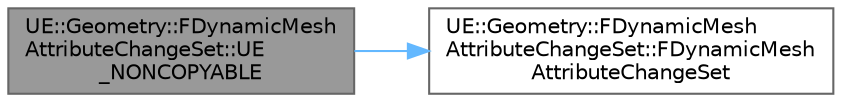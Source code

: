 digraph "UE::Geometry::FDynamicMeshAttributeChangeSet::UE_NONCOPYABLE"
{
 // INTERACTIVE_SVG=YES
 // LATEX_PDF_SIZE
  bgcolor="transparent";
  edge [fontname=Helvetica,fontsize=10,labelfontname=Helvetica,labelfontsize=10];
  node [fontname=Helvetica,fontsize=10,shape=box,height=0.2,width=0.4];
  rankdir="LR";
  Node1 [id="Node000001",label="UE::Geometry::FDynamicMesh\lAttributeChangeSet::UE\l_NONCOPYABLE",height=0.2,width=0.4,color="gray40", fillcolor="grey60", style="filled", fontcolor="black",tooltip=" "];
  Node1 -> Node2 [id="edge1_Node000001_Node000002",color="steelblue1",style="solid",tooltip=" "];
  Node2 [id="Node000002",label="UE::Geometry::FDynamicMesh\lAttributeChangeSet::FDynamicMesh\lAttributeChangeSet",height=0.2,width=0.4,color="grey40", fillcolor="white", style="filled",URL="$d1/dfe/classUE_1_1Geometry_1_1FDynamicMeshAttributeChangeSet.html#a449dc391306ccc9427a48dbaf2226533",tooltip=" "];
}
